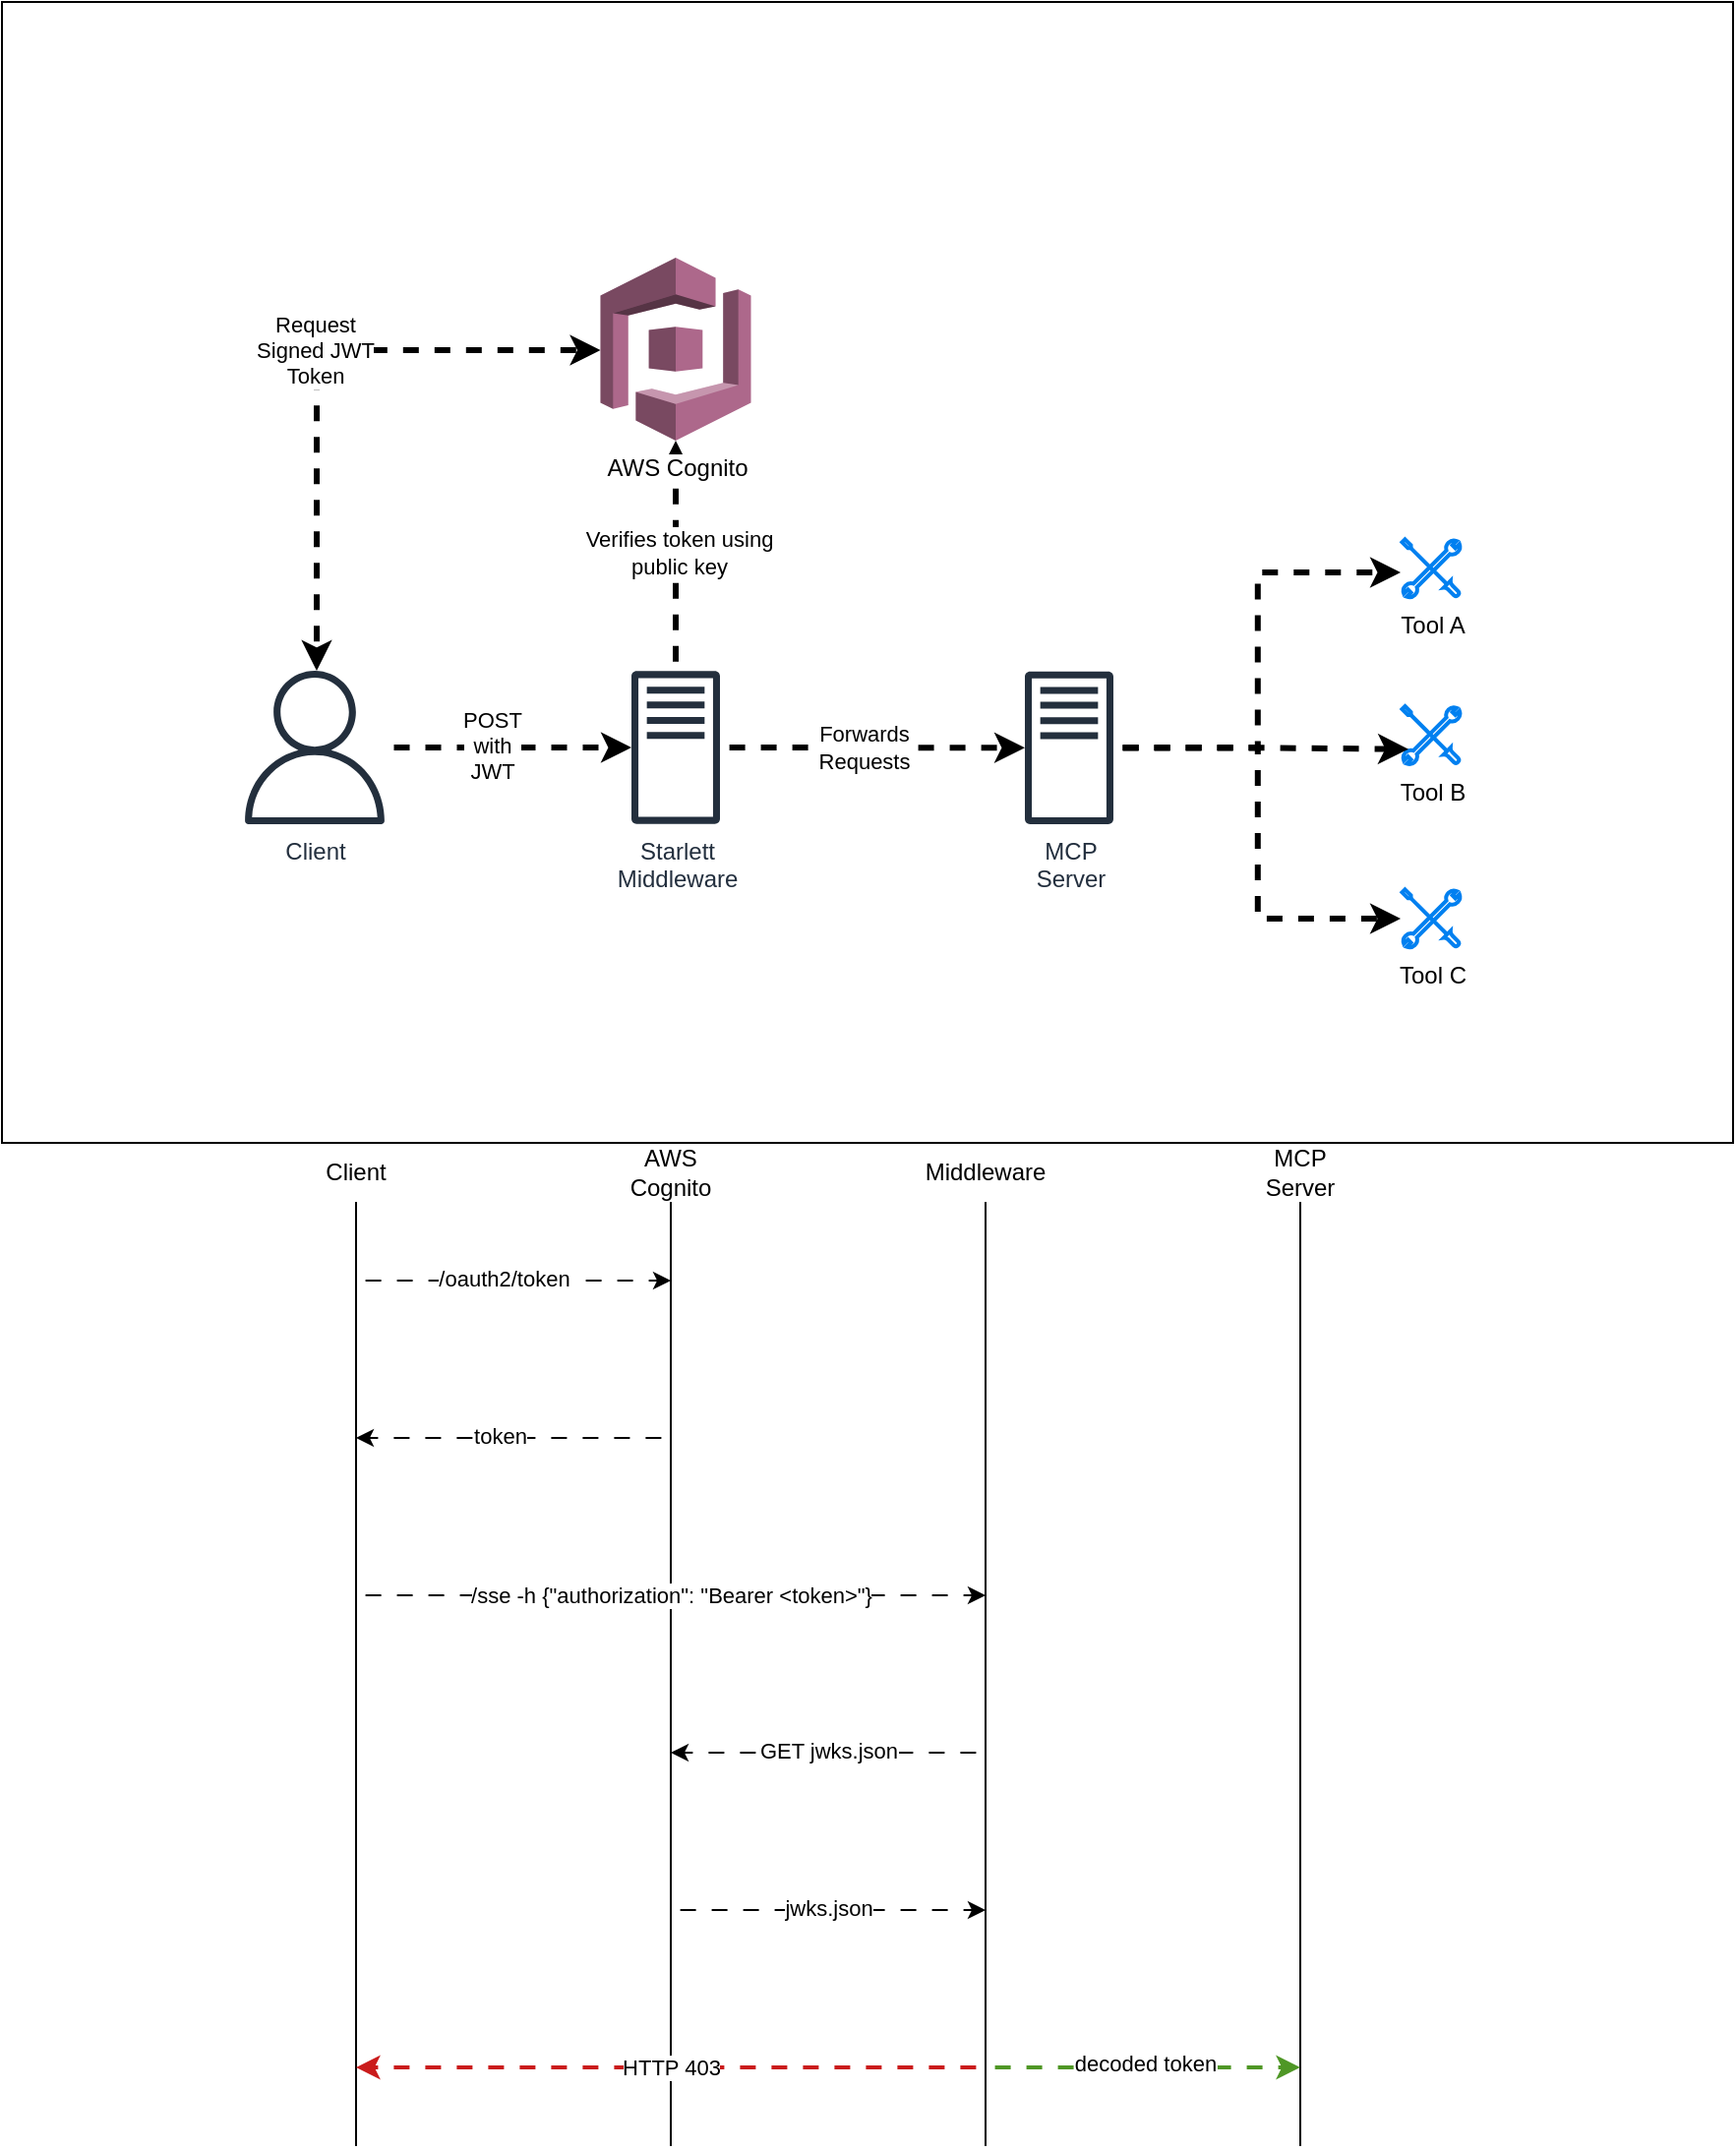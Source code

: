 <mxfile version="26.1.1">
  <diagram name="Page-1" id="FbmNSchFQuOl3DUBMLPy">
    <mxGraphModel dx="826" dy="1579" grid="1" gridSize="10" guides="1" tooltips="1" connect="1" arrows="1" fold="1" page="1" pageScale="1" pageWidth="827" pageHeight="1169" math="0" shadow="0">
      <root>
        <mxCell id="0" />
        <mxCell id="1" parent="0" />
        <mxCell id="cKmY9U3dfAZhbbEjrJtx-19" value="" style="rounded=0;whiteSpace=wrap;html=1;" vertex="1" parent="1">
          <mxGeometry x="20" y="-410" width="880" height="580" as="geometry" />
        </mxCell>
        <mxCell id="_ZADPcIuIxQ_io6pFGmy-1" value="" style="endArrow=none;html=1;rounded=0;" parent="1" edge="1">
          <mxGeometry width="50" height="50" relative="1" as="geometry">
            <mxPoint x="200" y="680" as="sourcePoint" />
            <mxPoint x="200" y="200" as="targetPoint" />
          </mxGeometry>
        </mxCell>
        <mxCell id="_ZADPcIuIxQ_io6pFGmy-2" value="Client" style="text;html=1;align=center;verticalAlign=middle;whiteSpace=wrap;rounded=0;" parent="1" vertex="1">
          <mxGeometry x="170" y="170" width="60" height="30" as="geometry" />
        </mxCell>
        <mxCell id="_ZADPcIuIxQ_io6pFGmy-3" value="" style="endArrow=none;html=1;rounded=0;" parent="1" edge="1">
          <mxGeometry width="50" height="50" relative="1" as="geometry">
            <mxPoint x="360" y="680" as="sourcePoint" />
            <mxPoint x="360" y="200" as="targetPoint" />
          </mxGeometry>
        </mxCell>
        <mxCell id="_ZADPcIuIxQ_io6pFGmy-4" value="Middleware" style="text;html=1;align=center;verticalAlign=middle;whiteSpace=wrap;rounded=0;" parent="1" vertex="1">
          <mxGeometry x="490" y="170" width="60" height="30" as="geometry" />
        </mxCell>
        <mxCell id="_ZADPcIuIxQ_io6pFGmy-5" value="" style="endArrow=none;html=1;rounded=0;" parent="1" edge="1">
          <mxGeometry width="50" height="50" relative="1" as="geometry">
            <mxPoint x="520" y="680" as="sourcePoint" />
            <mxPoint x="520" y="200" as="targetPoint" />
          </mxGeometry>
        </mxCell>
        <mxCell id="_ZADPcIuIxQ_io6pFGmy-6" value="AWS Cognito" style="text;html=1;align=center;verticalAlign=middle;whiteSpace=wrap;rounded=0;" parent="1" vertex="1">
          <mxGeometry x="330" y="170" width="60" height="30" as="geometry" />
        </mxCell>
        <mxCell id="_ZADPcIuIxQ_io6pFGmy-7" value="" style="endArrow=none;html=1;rounded=0;" parent="1" edge="1">
          <mxGeometry width="50" height="50" relative="1" as="geometry">
            <mxPoint x="680" y="680" as="sourcePoint" />
            <mxPoint x="680" y="200" as="targetPoint" />
          </mxGeometry>
        </mxCell>
        <mxCell id="_ZADPcIuIxQ_io6pFGmy-8" value="MCP&lt;div&gt;Server&lt;/div&gt;" style="text;html=1;align=center;verticalAlign=middle;whiteSpace=wrap;rounded=0;" parent="1" vertex="1">
          <mxGeometry x="650" y="170" width="60" height="30" as="geometry" />
        </mxCell>
        <mxCell id="_ZADPcIuIxQ_io6pFGmy-9" value="" style="endArrow=classic;html=1;rounded=0;flowAnimation=1;" parent="1" edge="1">
          <mxGeometry width="50" height="50" relative="1" as="geometry">
            <mxPoint x="200" y="240" as="sourcePoint" />
            <mxPoint x="360" y="240" as="targetPoint" />
          </mxGeometry>
        </mxCell>
        <mxCell id="_ZADPcIuIxQ_io6pFGmy-10" value="/oauth2/token" style="edgeLabel;html=1;align=center;verticalAlign=middle;resizable=0;points=[];" parent="_ZADPcIuIxQ_io6pFGmy-9" vertex="1" connectable="0">
          <mxGeometry x="-0.062" y="2" relative="1" as="geometry">
            <mxPoint y="1" as="offset" />
          </mxGeometry>
        </mxCell>
        <mxCell id="_ZADPcIuIxQ_io6pFGmy-11" value="" style="endArrow=classic;html=1;rounded=0;flowAnimation=1;" parent="1" edge="1">
          <mxGeometry width="50" height="50" relative="1" as="geometry">
            <mxPoint x="360" y="320" as="sourcePoint" />
            <mxPoint x="200" y="320" as="targetPoint" />
          </mxGeometry>
        </mxCell>
        <mxCell id="_ZADPcIuIxQ_io6pFGmy-12" value="token" style="edgeLabel;html=1;align=center;verticalAlign=middle;resizable=0;points=[];" parent="_ZADPcIuIxQ_io6pFGmy-11" vertex="1" connectable="0">
          <mxGeometry x="0.287" y="-3" relative="1" as="geometry">
            <mxPoint x="16" y="2" as="offset" />
          </mxGeometry>
        </mxCell>
        <mxCell id="_ZADPcIuIxQ_io6pFGmy-13" value="" style="endArrow=classic;html=1;rounded=0;flowAnimation=1;" parent="1" edge="1">
          <mxGeometry width="50" height="50" relative="1" as="geometry">
            <mxPoint x="200" y="400" as="sourcePoint" />
            <mxPoint x="520" y="400" as="targetPoint" />
          </mxGeometry>
        </mxCell>
        <mxCell id="_ZADPcIuIxQ_io6pFGmy-14" value="/sse -h {&quot;authorization&quot;: &quot;Bearer &amp;lt;token&amp;gt;&quot;}" style="edgeLabel;html=1;align=center;verticalAlign=middle;resizable=0;points=[];" parent="_ZADPcIuIxQ_io6pFGmy-13" vertex="1" connectable="0">
          <mxGeometry x="0.081" relative="1" as="geometry">
            <mxPoint x="-13" as="offset" />
          </mxGeometry>
        </mxCell>
        <mxCell id="_ZADPcIuIxQ_io6pFGmy-15" value="" style="endArrow=classic;html=1;rounded=0;flowAnimation=1;" parent="1" edge="1">
          <mxGeometry width="50" height="50" relative="1" as="geometry">
            <mxPoint x="520" y="480" as="sourcePoint" />
            <mxPoint x="360" y="480" as="targetPoint" />
          </mxGeometry>
        </mxCell>
        <mxCell id="_ZADPcIuIxQ_io6pFGmy-16" value="GET jwks.json" style="edgeLabel;html=1;align=center;verticalAlign=middle;resizable=0;points=[];" parent="_ZADPcIuIxQ_io6pFGmy-15" vertex="1" connectable="0">
          <mxGeometry x="0.138" y="-1" relative="1" as="geometry">
            <mxPoint x="11" as="offset" />
          </mxGeometry>
        </mxCell>
        <mxCell id="_ZADPcIuIxQ_io6pFGmy-17" value="" style="endArrow=classic;html=1;rounded=0;flowAnimation=1;" parent="1" edge="1">
          <mxGeometry width="50" height="50" relative="1" as="geometry">
            <mxPoint x="360" y="560" as="sourcePoint" />
            <mxPoint x="520" y="560" as="targetPoint" />
          </mxGeometry>
        </mxCell>
        <mxCell id="_ZADPcIuIxQ_io6pFGmy-18" value="jwks.json" style="edgeLabel;html=1;align=center;verticalAlign=middle;resizable=0;points=[];" parent="_ZADPcIuIxQ_io6pFGmy-17" vertex="1" connectable="0">
          <mxGeometry x="-0.163" y="1" relative="1" as="geometry">
            <mxPoint x="13" as="offset" />
          </mxGeometry>
        </mxCell>
        <mxCell id="_ZADPcIuIxQ_io6pFGmy-19" value="" style="endArrow=classic;html=1;rounded=0;fillColor=#d5e8d4;strokeColor=light-dark(#4f9726, #446e2c);strokeWidth=2;flowAnimation=1;" parent="1" edge="1">
          <mxGeometry width="50" height="50" relative="1" as="geometry">
            <mxPoint x="520" y="640" as="sourcePoint" />
            <mxPoint x="680" y="640" as="targetPoint" />
          </mxGeometry>
        </mxCell>
        <mxCell id="_ZADPcIuIxQ_io6pFGmy-20" value="decoded token" style="edgeLabel;html=1;align=center;verticalAlign=middle;resizable=0;points=[];" parent="_ZADPcIuIxQ_io6pFGmy-19" vertex="1" connectable="0">
          <mxGeometry x="0.013" y="-1" relative="1" as="geometry">
            <mxPoint y="-3" as="offset" />
          </mxGeometry>
        </mxCell>
        <mxCell id="_ZADPcIuIxQ_io6pFGmy-21" value="" style="endArrow=classic;html=1;rounded=0;fillColor=#d5e8d4;strokeColor=light-dark(#ca1c1c, #446e2c);strokeWidth=2;flowAnimation=1;" parent="1" edge="1">
          <mxGeometry width="50" height="50" relative="1" as="geometry">
            <mxPoint x="520" y="640" as="sourcePoint" />
            <mxPoint x="200" y="640" as="targetPoint" />
          </mxGeometry>
        </mxCell>
        <mxCell id="_ZADPcIuIxQ_io6pFGmy-22" value="HTTP 403" style="edgeLabel;html=1;align=center;verticalAlign=middle;resizable=0;points=[];" parent="_ZADPcIuIxQ_io6pFGmy-21" vertex="1" connectable="0">
          <mxGeometry x="0.013" y="-1" relative="1" as="geometry">
            <mxPoint x="2" y="1" as="offset" />
          </mxGeometry>
        </mxCell>
        <mxCell id="cKmY9U3dfAZhbbEjrJtx-1" style="edgeStyle=orthogonalEdgeStyle;rounded=0;orthogonalLoop=1;jettySize=auto;html=1;flowAnimation=1;strokeWidth=3;" edge="1" parent="1" source="cKmY9U3dfAZhbbEjrJtx-3" target="cKmY9U3dfAZhbbEjrJtx-12">
          <mxGeometry relative="1" as="geometry" />
        </mxCell>
        <mxCell id="cKmY9U3dfAZhbbEjrJtx-2" value="POST&lt;div&gt;with&lt;/div&gt;&lt;div&gt;JWT&lt;/div&gt;" style="edgeLabel;html=1;align=center;verticalAlign=middle;resizable=0;points=[];" vertex="1" connectable="0" parent="cKmY9U3dfAZhbbEjrJtx-1">
          <mxGeometry x="-0.132" y="1" relative="1" as="geometry">
            <mxPoint as="offset" />
          </mxGeometry>
        </mxCell>
        <mxCell id="cKmY9U3dfAZhbbEjrJtx-3" value="Client" style="sketch=0;outlineConnect=0;fontColor=#232F3E;gradientColor=none;fillColor=#232F3D;strokeColor=none;dashed=0;verticalLabelPosition=bottom;verticalAlign=top;align=center;html=1;fontSize=12;fontStyle=0;aspect=fixed;pointerEvents=1;shape=mxgraph.aws4.user;" vertex="1" parent="1">
          <mxGeometry x="140" y="-70" width="78" height="78" as="geometry" />
        </mxCell>
        <mxCell id="cKmY9U3dfAZhbbEjrJtx-4" value="MCP&lt;div&gt;Server&lt;/div&gt;" style="sketch=0;outlineConnect=0;fontColor=#232F3E;gradientColor=none;fillColor=#232F3D;strokeColor=none;dashed=0;verticalLabelPosition=bottom;verticalAlign=top;align=center;html=1;fontSize=12;fontStyle=0;aspect=fixed;pointerEvents=1;shape=mxgraph.aws4.traditional_server;" vertex="1" parent="1">
          <mxGeometry x="540" y="-69.85" width="45" height="78" as="geometry" />
        </mxCell>
        <mxCell id="cKmY9U3dfAZhbbEjrJtx-5" value="Tool A" style="html=1;verticalLabelPosition=bottom;align=center;labelBackgroundColor=#ffffff;verticalAlign=top;strokeWidth=2;strokeColor=#0080F0;shadow=0;dashed=0;shape=mxgraph.ios7.icons.tools;pointerEvents=1" vertex="1" parent="1">
          <mxGeometry x="731.75" y="-136.85" width="29.7" height="29.7" as="geometry" />
        </mxCell>
        <mxCell id="cKmY9U3dfAZhbbEjrJtx-6" value="Tool B" style="html=1;verticalLabelPosition=bottom;align=center;labelBackgroundColor=#ffffff;verticalAlign=top;strokeWidth=2;strokeColor=#0080F0;shadow=0;dashed=0;shape=mxgraph.ios7.icons.tools;pointerEvents=1" vertex="1" parent="1">
          <mxGeometry x="731.75" y="-52" width="29.7" height="29.7" as="geometry" />
        </mxCell>
        <mxCell id="cKmY9U3dfAZhbbEjrJtx-7" value="Tool C" style="html=1;verticalLabelPosition=bottom;align=center;labelBackgroundColor=#ffffff;verticalAlign=top;strokeWidth=2;strokeColor=#0080F0;shadow=0;dashed=0;shape=mxgraph.ios7.icons.tools;pointerEvents=1" vertex="1" parent="1">
          <mxGeometry x="731.75" y="41.15" width="29.7" height="29.7" as="geometry" />
        </mxCell>
        <mxCell id="cKmY9U3dfAZhbbEjrJtx-8" style="edgeStyle=orthogonalEdgeStyle;rounded=0;orthogonalLoop=1;jettySize=auto;html=1;startArrow=classic;startFill=1;flowAnimation=1;flowAnimationDirection=alternate-reverse;flowAnimationTimingFunction=linear;flowAnimationDuration=500;strokeWidth=3;" edge="1" parent="1" source="cKmY9U3dfAZhbbEjrJtx-3" target="cKmY9U3dfAZhbbEjrJtx-18">
          <mxGeometry relative="1" as="geometry">
            <Array as="points">
              <mxPoint x="180" y="-233" />
            </Array>
          </mxGeometry>
        </mxCell>
        <mxCell id="cKmY9U3dfAZhbbEjrJtx-9" value="Request&lt;div&gt;Signed JWT&lt;/div&gt;&lt;div&gt;Token&lt;/div&gt;" style="edgeLabel;html=1;align=center;verticalAlign=middle;resizable=0;points=[];" vertex="1" connectable="0" parent="cKmY9U3dfAZhbbEjrJtx-8">
          <mxGeometry x="-0.322" y="2" relative="1" as="geometry">
            <mxPoint x="1" y="-59" as="offset" />
          </mxGeometry>
        </mxCell>
        <mxCell id="cKmY9U3dfAZhbbEjrJtx-10" style="edgeStyle=orthogonalEdgeStyle;rounded=0;orthogonalLoop=1;jettySize=auto;html=1;flowAnimation=1;strokeWidth=3;" edge="1" parent="1" source="cKmY9U3dfAZhbbEjrJtx-12" target="cKmY9U3dfAZhbbEjrJtx-4">
          <mxGeometry relative="1" as="geometry" />
        </mxCell>
        <mxCell id="cKmY9U3dfAZhbbEjrJtx-11" value="Forwards&lt;div&gt;Requests&lt;/div&gt;" style="edgeLabel;html=1;align=center;verticalAlign=middle;resizable=0;points=[];" vertex="1" connectable="0" parent="cKmY9U3dfAZhbbEjrJtx-10">
          <mxGeometry x="-0.058" relative="1" as="geometry">
            <mxPoint as="offset" />
          </mxGeometry>
        </mxCell>
        <mxCell id="cKmY9U3dfAZhbbEjrJtx-12" value="Starlett&lt;div&gt;Middleware&lt;/div&gt;" style="sketch=0;outlineConnect=0;fontColor=#232F3E;gradientColor=none;fillColor=#232F3D;strokeColor=none;dashed=0;verticalLabelPosition=bottom;verticalAlign=top;align=center;html=1;fontSize=12;fontStyle=0;aspect=fixed;pointerEvents=1;shape=mxgraph.aws4.traditional_server;" vertex="1" parent="1">
          <mxGeometry x="340" y="-70" width="45" height="78" as="geometry" />
        </mxCell>
        <mxCell id="cKmY9U3dfAZhbbEjrJtx-13" style="edgeStyle=orthogonalEdgeStyle;rounded=0;orthogonalLoop=1;jettySize=auto;html=1;entryX=0.5;entryY=1;entryDx=0;entryDy=0;entryPerimeter=0;flowAnimation=1;strokeWidth=3;" edge="1" parent="1" source="cKmY9U3dfAZhbbEjrJtx-12" target="cKmY9U3dfAZhbbEjrJtx-18">
          <mxGeometry relative="1" as="geometry" />
        </mxCell>
        <mxCell id="cKmY9U3dfAZhbbEjrJtx-14" value="Verifies token using&lt;div&gt;public key&lt;/div&gt;" style="edgeLabel;html=1;align=center;verticalAlign=middle;resizable=0;points=[];" vertex="1" connectable="0" parent="cKmY9U3dfAZhbbEjrJtx-13">
          <mxGeometry x="0.027" relative="1" as="geometry">
            <mxPoint x="1" as="offset" />
          </mxGeometry>
        </mxCell>
        <mxCell id="cKmY9U3dfAZhbbEjrJtx-15" style="edgeStyle=orthogonalEdgeStyle;rounded=0;orthogonalLoop=1;jettySize=auto;html=1;entryX=-0.025;entryY=0.567;entryDx=0;entryDy=0;entryPerimeter=0;flowAnimation=1;strokeWidth=3;" edge="1" parent="1" source="cKmY9U3dfAZhbbEjrJtx-4" target="cKmY9U3dfAZhbbEjrJtx-5">
          <mxGeometry relative="1" as="geometry" />
        </mxCell>
        <mxCell id="cKmY9U3dfAZhbbEjrJtx-16" style="edgeStyle=orthogonalEdgeStyle;rounded=0;orthogonalLoop=1;jettySize=auto;html=1;entryX=0.109;entryY=0.736;entryDx=0;entryDy=0;entryPerimeter=0;flowAnimation=1;strokeWidth=3;" edge="1" parent="1" source="cKmY9U3dfAZhbbEjrJtx-4" target="cKmY9U3dfAZhbbEjrJtx-6">
          <mxGeometry relative="1" as="geometry" />
        </mxCell>
        <mxCell id="cKmY9U3dfAZhbbEjrJtx-17" style="edgeStyle=orthogonalEdgeStyle;rounded=0;orthogonalLoop=1;jettySize=auto;html=1;entryX=-0.025;entryY=0.5;entryDx=0;entryDy=0;entryPerimeter=0;flowAnimation=1;strokeWidth=3;" edge="1" parent="1" source="cKmY9U3dfAZhbbEjrJtx-4" target="cKmY9U3dfAZhbbEjrJtx-7">
          <mxGeometry relative="1" as="geometry" />
        </mxCell>
        <mxCell id="cKmY9U3dfAZhbbEjrJtx-18" value="AWS Cognito" style="outlineConnect=0;dashed=0;verticalLabelPosition=bottom;verticalAlign=top;align=center;html=1;shape=mxgraph.aws3.cognito;fillColor=#AD688B;gradientColor=none;labelBackgroundColor=default;" vertex="1" parent="1">
          <mxGeometry x="324.25" y="-280" width="76.5" height="93" as="geometry" />
        </mxCell>
      </root>
    </mxGraphModel>
  </diagram>
</mxfile>
